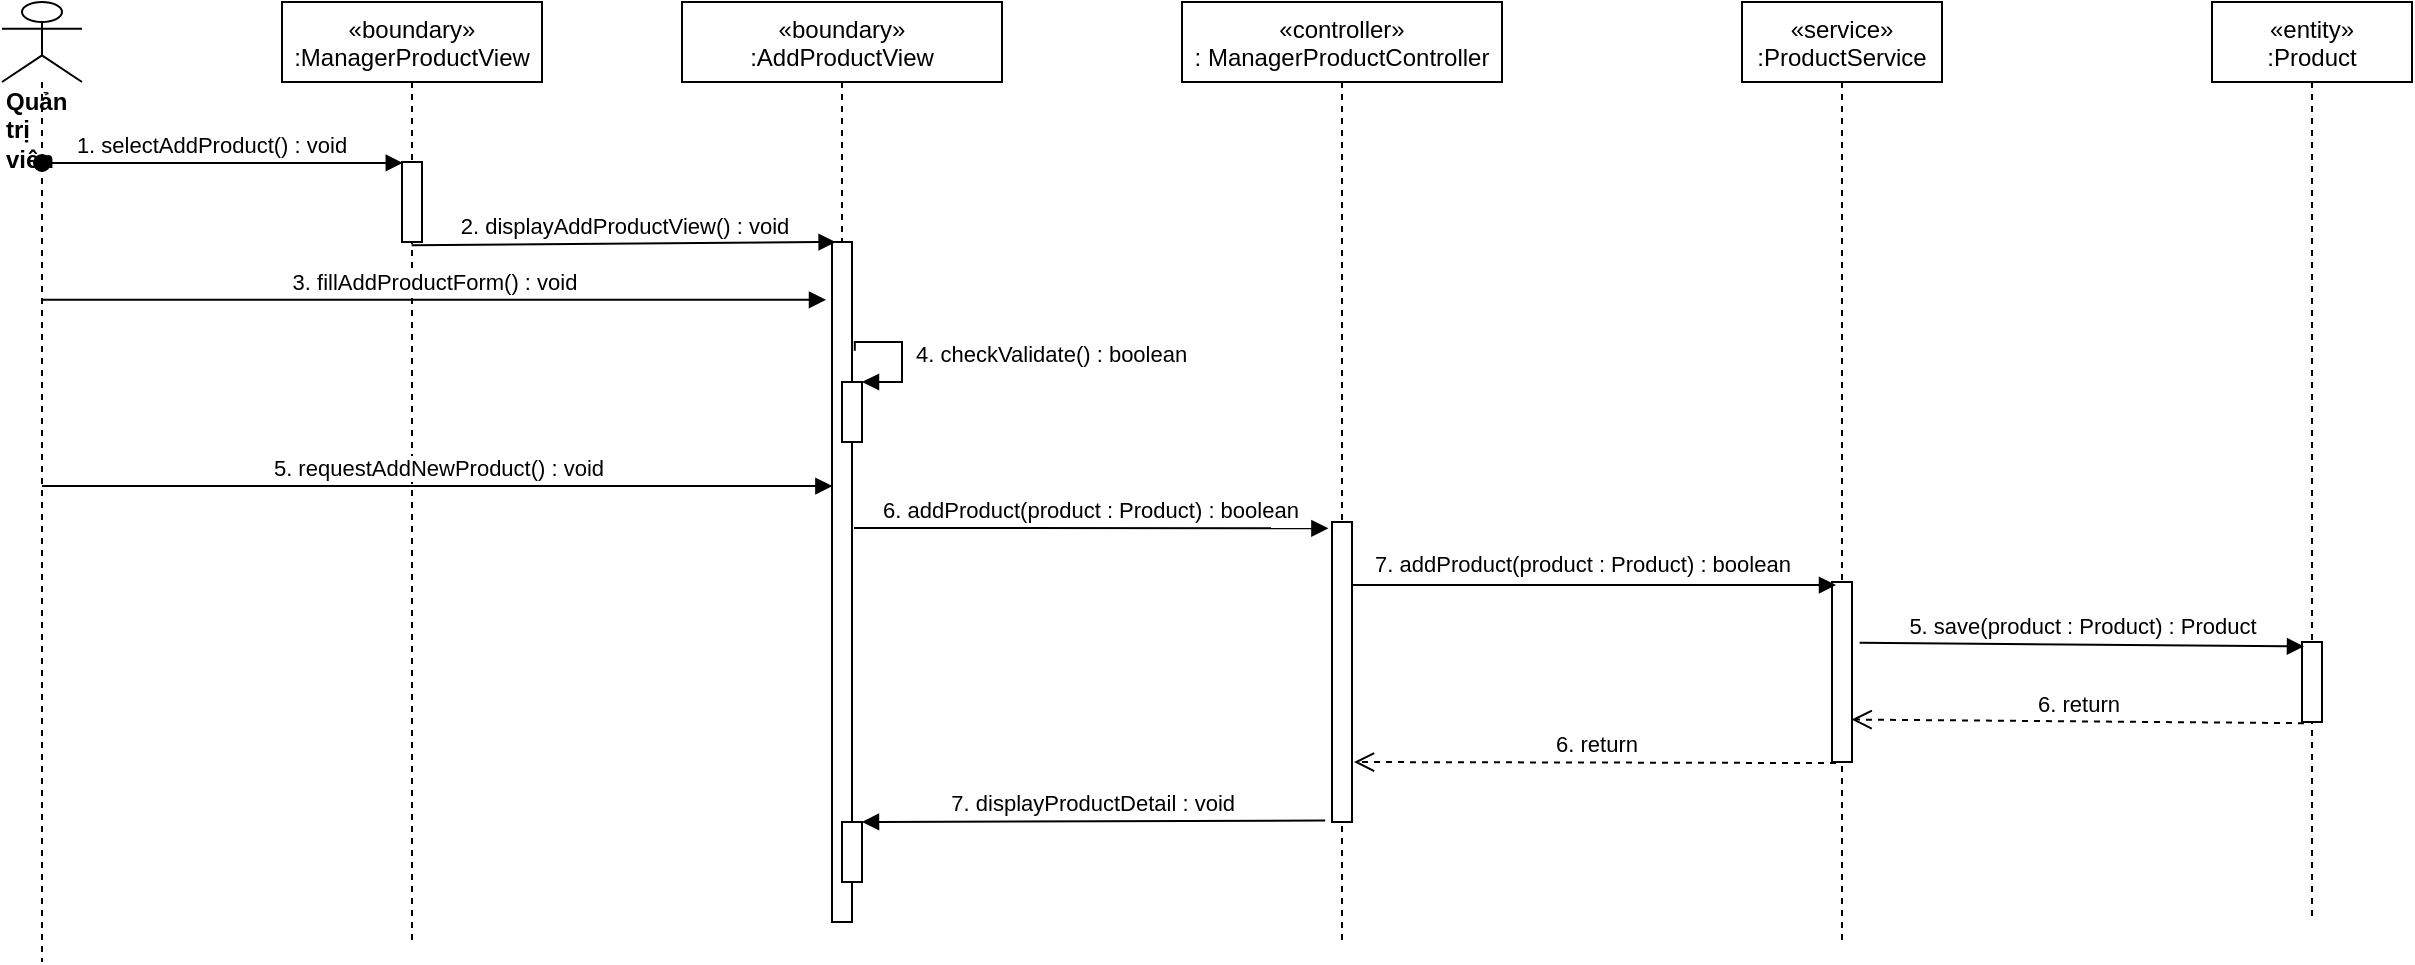 <mxfile version="14.6.11" type="device"><diagram id="kgpKYQtTHZ0yAKxKKP6v" name="Page-1"><mxGraphModel dx="1038" dy="523" grid="1" gridSize="10" guides="1" tooltips="1" connect="1" arrows="1" fold="1" page="1" pageScale="1" pageWidth="850" pageHeight="1100" math="0" shadow="0"><root><mxCell id="0"/><mxCell id="1" parent="0"/><mxCell id="LOUm1dArXZRg01D5vQiM-1" value="«boundary»&#10;:AddProductView" style="shape=umlLifeline;perimeter=lifelinePerimeter;container=1;collapsible=0;recursiveResize=0;rounded=0;shadow=0;strokeWidth=1;" vertex="1" parent="1"><mxGeometry x="410" y="80" width="160" height="460" as="geometry"/></mxCell><mxCell id="LOUm1dArXZRg01D5vQiM-2" value="" style="points=[];perimeter=orthogonalPerimeter;rounded=0;shadow=0;strokeWidth=1;" vertex="1" parent="LOUm1dArXZRg01D5vQiM-1"><mxGeometry x="75" y="120" width="10" height="340" as="geometry"/></mxCell><mxCell id="LOUm1dArXZRg01D5vQiM-4" value="«controller»&#10;: ManagerProductController" style="shape=umlLifeline;perimeter=lifelinePerimeter;container=1;collapsible=0;recursiveResize=0;rounded=0;shadow=0;strokeWidth=1;" vertex="1" parent="1"><mxGeometry x="660" y="80" width="160" height="470" as="geometry"/></mxCell><mxCell id="LOUm1dArXZRg01D5vQiM-6" value="&lt;div&gt;&lt;b&gt;Quản trị viên&lt;/b&gt;&lt;/div&gt;" style="shape=umlLifeline;participant=umlActor;perimeter=lifelinePerimeter;whiteSpace=wrap;html=1;container=1;collapsible=0;recursiveResize=0;verticalAlign=top;spacingTop=36;outlineConnect=0;align=left;size=40;" vertex="1" parent="1"><mxGeometry x="70" y="80" width="40" height="480" as="geometry"/></mxCell><mxCell id="LOUm1dArXZRg01D5vQiM-7" value="1. selectAddProduct() : void" style="verticalAlign=bottom;startArrow=oval;endArrow=block;startSize=8;shadow=0;strokeWidth=1;entryX=0.04;entryY=0.012;entryDx=0;entryDy=0;entryPerimeter=0;" edge="1" parent="1" source="LOUm1dArXZRg01D5vQiM-6" target="LOUm1dArXZRg01D5vQiM-20"><mxGeometry x="-0.06" relative="1" as="geometry"><mxPoint x="100" y="170" as="sourcePoint"/><mxPoint as="offset"/></mxGeometry></mxCell><mxCell id="LOUm1dArXZRg01D5vQiM-8" value="«service»&#10;:ProductService" style="shape=umlLifeline;perimeter=lifelinePerimeter;container=1;collapsible=0;recursiveResize=0;rounded=0;shadow=0;strokeWidth=1;" vertex="1" parent="1"><mxGeometry x="940" y="80" width="100" height="470" as="geometry"/></mxCell><mxCell id="LOUm1dArXZRg01D5vQiM-9" value="" style="points=[];perimeter=orthogonalPerimeter;rounded=0;shadow=0;strokeWidth=1;" vertex="1" parent="LOUm1dArXZRg01D5vQiM-8"><mxGeometry x="45" y="290" width="10" height="90" as="geometry"/></mxCell><mxCell id="LOUm1dArXZRg01D5vQiM-11" value="" style="html=1;verticalAlign=bottom;endArrow=block;entryX=0.2;entryY=0.017;entryDx=0;entryDy=0;entryPerimeter=0;" edge="1" parent="1" source="LOUm1dArXZRg01D5vQiM-5" target="LOUm1dArXZRg01D5vQiM-9"><mxGeometry width="80" relative="1" as="geometry"><mxPoint x="609" y="221.68" as="sourcePoint"/><mxPoint x="770" y="222" as="targetPoint"/></mxGeometry></mxCell><mxCell id="LOUm1dArXZRg01D5vQiM-12" value="7. addProduct(product : Product) : boolean" style="edgeLabel;html=1;align=center;verticalAlign=middle;resizable=0;points=[];" vertex="1" connectable="0" parent="LOUm1dArXZRg01D5vQiM-11"><mxGeometry x="-0.077" y="4" relative="1" as="geometry"><mxPoint x="3" y="-7" as="offset"/></mxGeometry></mxCell><mxCell id="LOUm1dArXZRg01D5vQiM-13" value="6. return" style="html=1;verticalAlign=bottom;endArrow=open;dashed=1;endSize=8;exitX=0.2;exitY=1.006;exitDx=0;exitDy=0;exitPerimeter=0;entryX=1.1;entryY=0.8;entryDx=0;entryDy=0;entryPerimeter=0;" edge="1" parent="1" source="LOUm1dArXZRg01D5vQiM-9" target="LOUm1dArXZRg01D5vQiM-5"><mxGeometry relative="1" as="geometry"><mxPoint x="845" y="261.015" as="sourcePoint"/><mxPoint x="580" y="307" as="targetPoint"/></mxGeometry></mxCell><mxCell id="LOUm1dArXZRg01D5vQiM-14" value="7. displayProductDetail : void" style="verticalAlign=bottom;endArrow=block;shadow=0;strokeWidth=1;exitX=-0.34;exitY=0.995;exitDx=0;exitDy=0;exitPerimeter=0;" edge="1" parent="1" source="LOUm1dArXZRg01D5vQiM-5" target="LOUm1dArXZRg01D5vQiM-28"><mxGeometry relative="1" as="geometry"><mxPoint x="550" y="319" as="sourcePoint"/><mxPoint x="520" y="489" as="targetPoint"/></mxGeometry></mxCell><mxCell id="LOUm1dArXZRg01D5vQiM-15" value="«entity»&#10;:Product" style="shape=umlLifeline;perimeter=lifelinePerimeter;container=1;collapsible=0;recursiveResize=0;rounded=0;shadow=0;strokeWidth=1;" vertex="1" parent="1"><mxGeometry x="1175" y="80" width="100" height="460" as="geometry"/></mxCell><mxCell id="LOUm1dArXZRg01D5vQiM-16" value="" style="points=[];perimeter=orthogonalPerimeter;rounded=0;shadow=0;strokeWidth=1;" vertex="1" parent="LOUm1dArXZRg01D5vQiM-15"><mxGeometry x="45" y="320" width="10" height="40" as="geometry"/></mxCell><mxCell id="LOUm1dArXZRg01D5vQiM-17" value="5. save(product : Product) : Product" style="html=1;verticalAlign=bottom;endArrow=block;entryX=0.1;entryY=0.055;entryDx=0;entryDy=0;entryPerimeter=0;exitX=1.38;exitY=0.338;exitDx=0;exitDy=0;exitPerimeter=0;" edge="1" parent="1" source="LOUm1dArXZRg01D5vQiM-9" target="LOUm1dArXZRg01D5vQiM-16"><mxGeometry width="80" relative="1" as="geometry"><mxPoint x="910" y="242" as="sourcePoint"/><mxPoint x="1010" y="239" as="targetPoint"/></mxGeometry></mxCell><mxCell id="LOUm1dArXZRg01D5vQiM-18" value="6. return" style="html=1;verticalAlign=bottom;endArrow=open;dashed=1;endSize=8;exitX=0.1;exitY=1.015;exitDx=0;exitDy=0;exitPerimeter=0;entryX=0.98;entryY=0.764;entryDx=0;entryDy=0;entryPerimeter=0;" edge="1" parent="1" source="LOUm1dArXZRg01D5vQiM-16" target="LOUm1dArXZRg01D5vQiM-9"><mxGeometry relative="1" as="geometry"><mxPoint x="790" y="300" as="sourcePoint"/><mxPoint x="850" y="290" as="targetPoint"/></mxGeometry></mxCell><mxCell id="LOUm1dArXZRg01D5vQiM-19" value="«boundary»&#10;:ManagerProductView" style="shape=umlLifeline;perimeter=lifelinePerimeter;container=1;collapsible=0;recursiveResize=0;rounded=0;shadow=0;strokeWidth=1;" vertex="1" parent="1"><mxGeometry x="210" y="80" width="130" height="470" as="geometry"/></mxCell><mxCell id="LOUm1dArXZRg01D5vQiM-20" value="" style="points=[];perimeter=orthogonalPerimeter;rounded=0;shadow=0;strokeWidth=1;" vertex="1" parent="LOUm1dArXZRg01D5vQiM-19"><mxGeometry x="60" y="80" width="10" height="40" as="geometry"/></mxCell><mxCell id="LOUm1dArXZRg01D5vQiM-21" value="2. displayAddProductView() : void" style="html=1;verticalAlign=bottom;endArrow=block;entryX=0.18;entryY=0;entryDx=0;entryDy=0;entryPerimeter=0;exitX=0.48;exitY=1.04;exitDx=0;exitDy=0;exitPerimeter=0;" edge="1" parent="1" source="LOUm1dArXZRg01D5vQiM-20" target="LOUm1dArXZRg01D5vQiM-2"><mxGeometry width="80" relative="1" as="geometry"><mxPoint x="310" y="200" as="sourcePoint"/><mxPoint x="450" y="202" as="targetPoint"/></mxGeometry></mxCell><mxCell id="LOUm1dArXZRg01D5vQiM-22" value="3. fillAddProductForm() : void" style="html=1;verticalAlign=bottom;endArrow=block;entryX=-0.3;entryY=0.085;entryDx=0;entryDy=0;entryPerimeter=0;" edge="1" parent="1" source="LOUm1dArXZRg01D5vQiM-6" target="LOUm1dArXZRg01D5vQiM-2"><mxGeometry width="80" relative="1" as="geometry"><mxPoint x="380" y="270" as="sourcePoint"/><mxPoint x="460" y="270" as="targetPoint"/></mxGeometry></mxCell><mxCell id="LOUm1dArXZRg01D5vQiM-24" value="" style="html=1;points=[];perimeter=orthogonalPerimeter;" vertex="1" parent="1"><mxGeometry x="490" y="270" width="10" height="30" as="geometry"/></mxCell><mxCell id="LOUm1dArXZRg01D5vQiM-25" value="&amp;nbsp;4. checkValidate() : boolean" style="edgeStyle=orthogonalEdgeStyle;html=1;align=left;spacingLeft=2;endArrow=block;rounded=0;entryX=1;entryY=0;exitX=1.14;exitY=0.16;exitDx=0;exitDy=0;exitPerimeter=0;" edge="1" target="LOUm1dArXZRg01D5vQiM-24" parent="1" source="LOUm1dArXZRg01D5vQiM-2"><mxGeometry relative="1" as="geometry"><mxPoint x="510" y="250" as="sourcePoint"/><Array as="points"><mxPoint x="520" y="250"/><mxPoint x="520" y="270"/></Array></mxGeometry></mxCell><mxCell id="LOUm1dArXZRg01D5vQiM-26" value="5. requestAddNewProduct() : void" style="html=1;verticalAlign=bottom;endArrow=block;entryX=0.02;entryY=0.359;entryDx=0;entryDy=0;entryPerimeter=0;" edge="1" parent="1" source="LOUm1dArXZRg01D5vQiM-6" target="LOUm1dArXZRg01D5vQiM-2"><mxGeometry width="80" relative="1" as="geometry"><mxPoint x="380" y="270" as="sourcePoint"/><mxPoint x="450" y="317" as="targetPoint"/></mxGeometry></mxCell><mxCell id="LOUm1dArXZRg01D5vQiM-5" value="" style="points=[];perimeter=orthogonalPerimeter;rounded=0;shadow=0;strokeWidth=1;" vertex="1" parent="1"><mxGeometry x="735" y="340" width="10" height="150" as="geometry"/></mxCell><mxCell id="LOUm1dArXZRg01D5vQiM-27" value="6. addProduct(product : Product) : boolean" style="html=1;verticalAlign=bottom;endArrow=block;entryX=-0.18;entryY=0.021;entryDx=0;entryDy=0;entryPerimeter=0;" edge="1" parent="1" target="LOUm1dArXZRg01D5vQiM-5"><mxGeometry width="80" relative="1" as="geometry"><mxPoint x="496" y="343" as="sourcePoint"/><mxPoint x="700" y="370" as="targetPoint"/></mxGeometry></mxCell><mxCell id="LOUm1dArXZRg01D5vQiM-28" value="" style="html=1;points=[];perimeter=orthogonalPerimeter;" vertex="1" parent="1"><mxGeometry x="490" y="490" width="10" height="30" as="geometry"/></mxCell></root></mxGraphModel></diagram></mxfile>